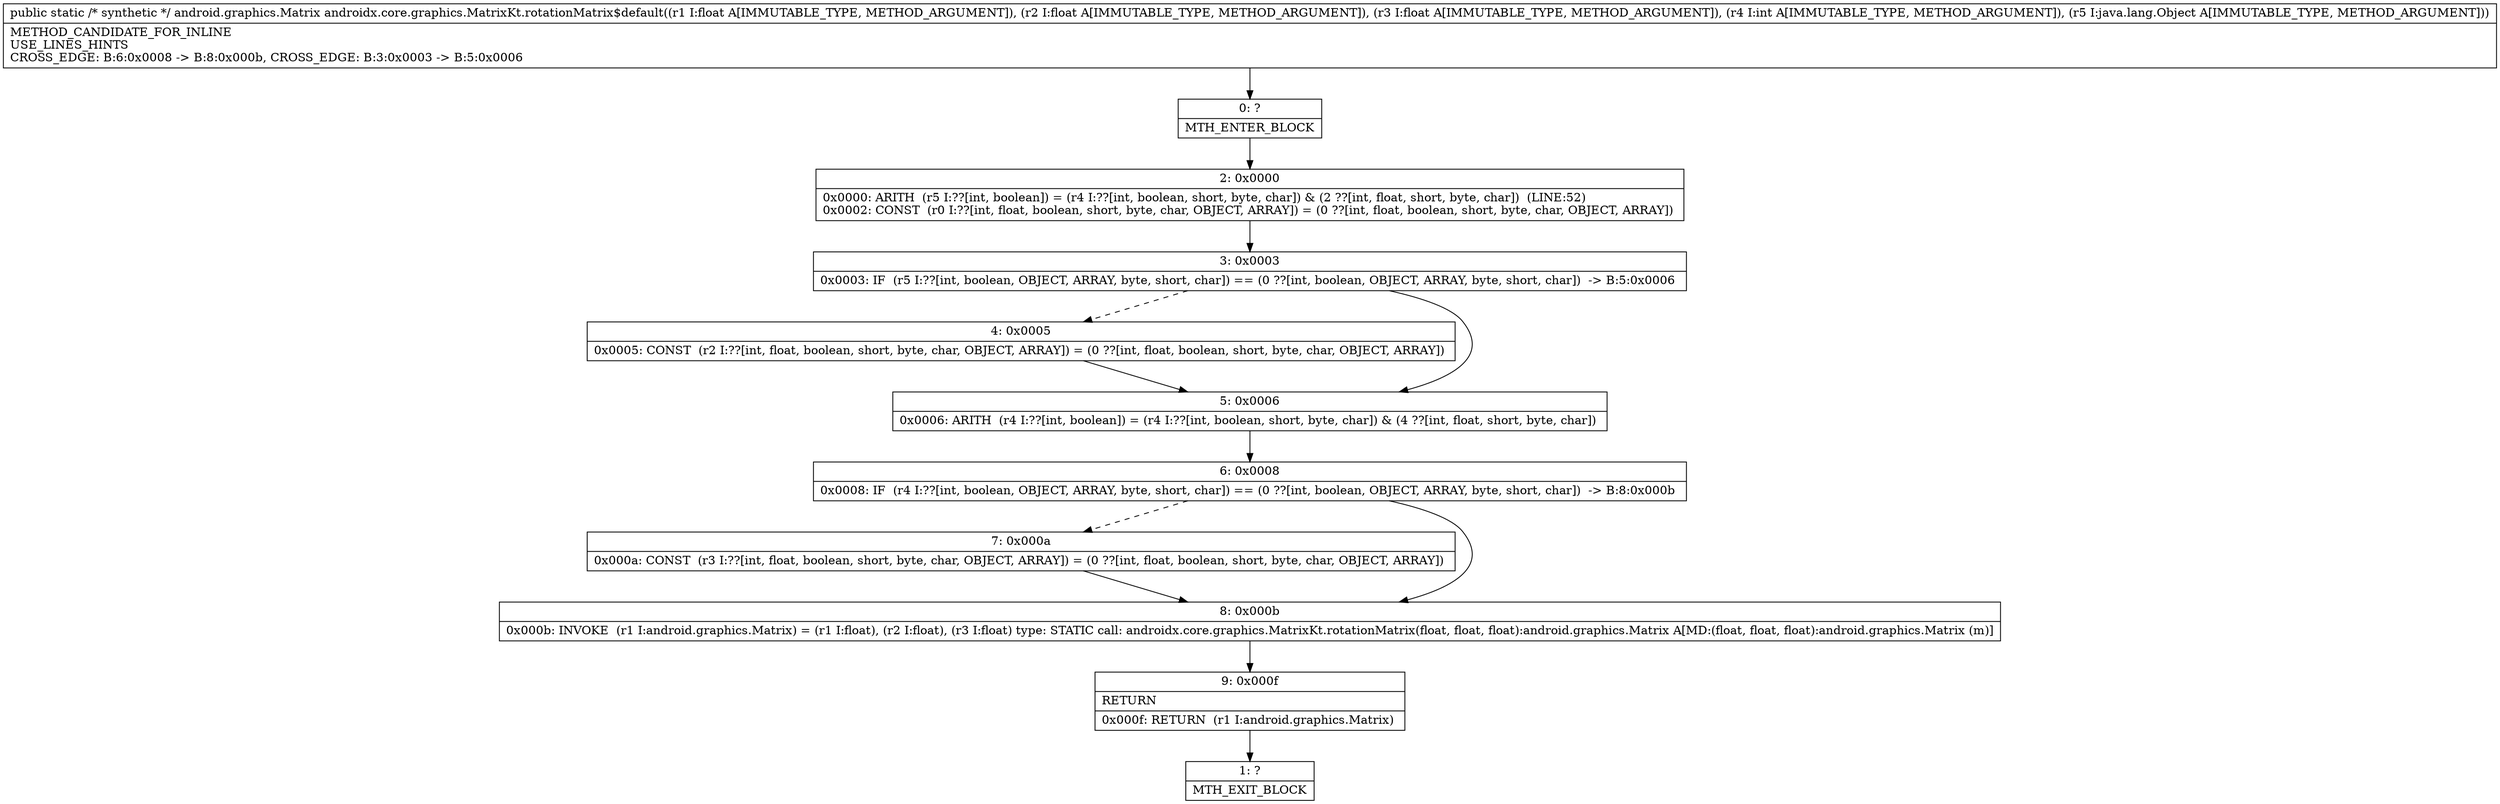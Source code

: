 digraph "CFG forandroidx.core.graphics.MatrixKt.rotationMatrix$default(FFFILjava\/lang\/Object;)Landroid\/graphics\/Matrix;" {
Node_0 [shape=record,label="{0\:\ ?|MTH_ENTER_BLOCK\l}"];
Node_2 [shape=record,label="{2\:\ 0x0000|0x0000: ARITH  (r5 I:??[int, boolean]) = (r4 I:??[int, boolean, short, byte, char]) & (2 ??[int, float, short, byte, char])  (LINE:52)\l0x0002: CONST  (r0 I:??[int, float, boolean, short, byte, char, OBJECT, ARRAY]) = (0 ??[int, float, boolean, short, byte, char, OBJECT, ARRAY]) \l}"];
Node_3 [shape=record,label="{3\:\ 0x0003|0x0003: IF  (r5 I:??[int, boolean, OBJECT, ARRAY, byte, short, char]) == (0 ??[int, boolean, OBJECT, ARRAY, byte, short, char])  \-\> B:5:0x0006 \l}"];
Node_4 [shape=record,label="{4\:\ 0x0005|0x0005: CONST  (r2 I:??[int, float, boolean, short, byte, char, OBJECT, ARRAY]) = (0 ??[int, float, boolean, short, byte, char, OBJECT, ARRAY]) \l}"];
Node_5 [shape=record,label="{5\:\ 0x0006|0x0006: ARITH  (r4 I:??[int, boolean]) = (r4 I:??[int, boolean, short, byte, char]) & (4 ??[int, float, short, byte, char]) \l}"];
Node_6 [shape=record,label="{6\:\ 0x0008|0x0008: IF  (r4 I:??[int, boolean, OBJECT, ARRAY, byte, short, char]) == (0 ??[int, boolean, OBJECT, ARRAY, byte, short, char])  \-\> B:8:0x000b \l}"];
Node_7 [shape=record,label="{7\:\ 0x000a|0x000a: CONST  (r3 I:??[int, float, boolean, short, byte, char, OBJECT, ARRAY]) = (0 ??[int, float, boolean, short, byte, char, OBJECT, ARRAY]) \l}"];
Node_8 [shape=record,label="{8\:\ 0x000b|0x000b: INVOKE  (r1 I:android.graphics.Matrix) = (r1 I:float), (r2 I:float), (r3 I:float) type: STATIC call: androidx.core.graphics.MatrixKt.rotationMatrix(float, float, float):android.graphics.Matrix A[MD:(float, float, float):android.graphics.Matrix (m)]\l}"];
Node_9 [shape=record,label="{9\:\ 0x000f|RETURN\l|0x000f: RETURN  (r1 I:android.graphics.Matrix) \l}"];
Node_1 [shape=record,label="{1\:\ ?|MTH_EXIT_BLOCK\l}"];
MethodNode[shape=record,label="{public static \/* synthetic *\/ android.graphics.Matrix androidx.core.graphics.MatrixKt.rotationMatrix$default((r1 I:float A[IMMUTABLE_TYPE, METHOD_ARGUMENT]), (r2 I:float A[IMMUTABLE_TYPE, METHOD_ARGUMENT]), (r3 I:float A[IMMUTABLE_TYPE, METHOD_ARGUMENT]), (r4 I:int A[IMMUTABLE_TYPE, METHOD_ARGUMENT]), (r5 I:java.lang.Object A[IMMUTABLE_TYPE, METHOD_ARGUMENT]))  | METHOD_CANDIDATE_FOR_INLINE\lUSE_LINES_HINTS\lCROSS_EDGE: B:6:0x0008 \-\> B:8:0x000b, CROSS_EDGE: B:3:0x0003 \-\> B:5:0x0006\l}"];
MethodNode -> Node_0;Node_0 -> Node_2;
Node_2 -> Node_3;
Node_3 -> Node_4[style=dashed];
Node_3 -> Node_5;
Node_4 -> Node_5;
Node_5 -> Node_6;
Node_6 -> Node_7[style=dashed];
Node_6 -> Node_8;
Node_7 -> Node_8;
Node_8 -> Node_9;
Node_9 -> Node_1;
}

